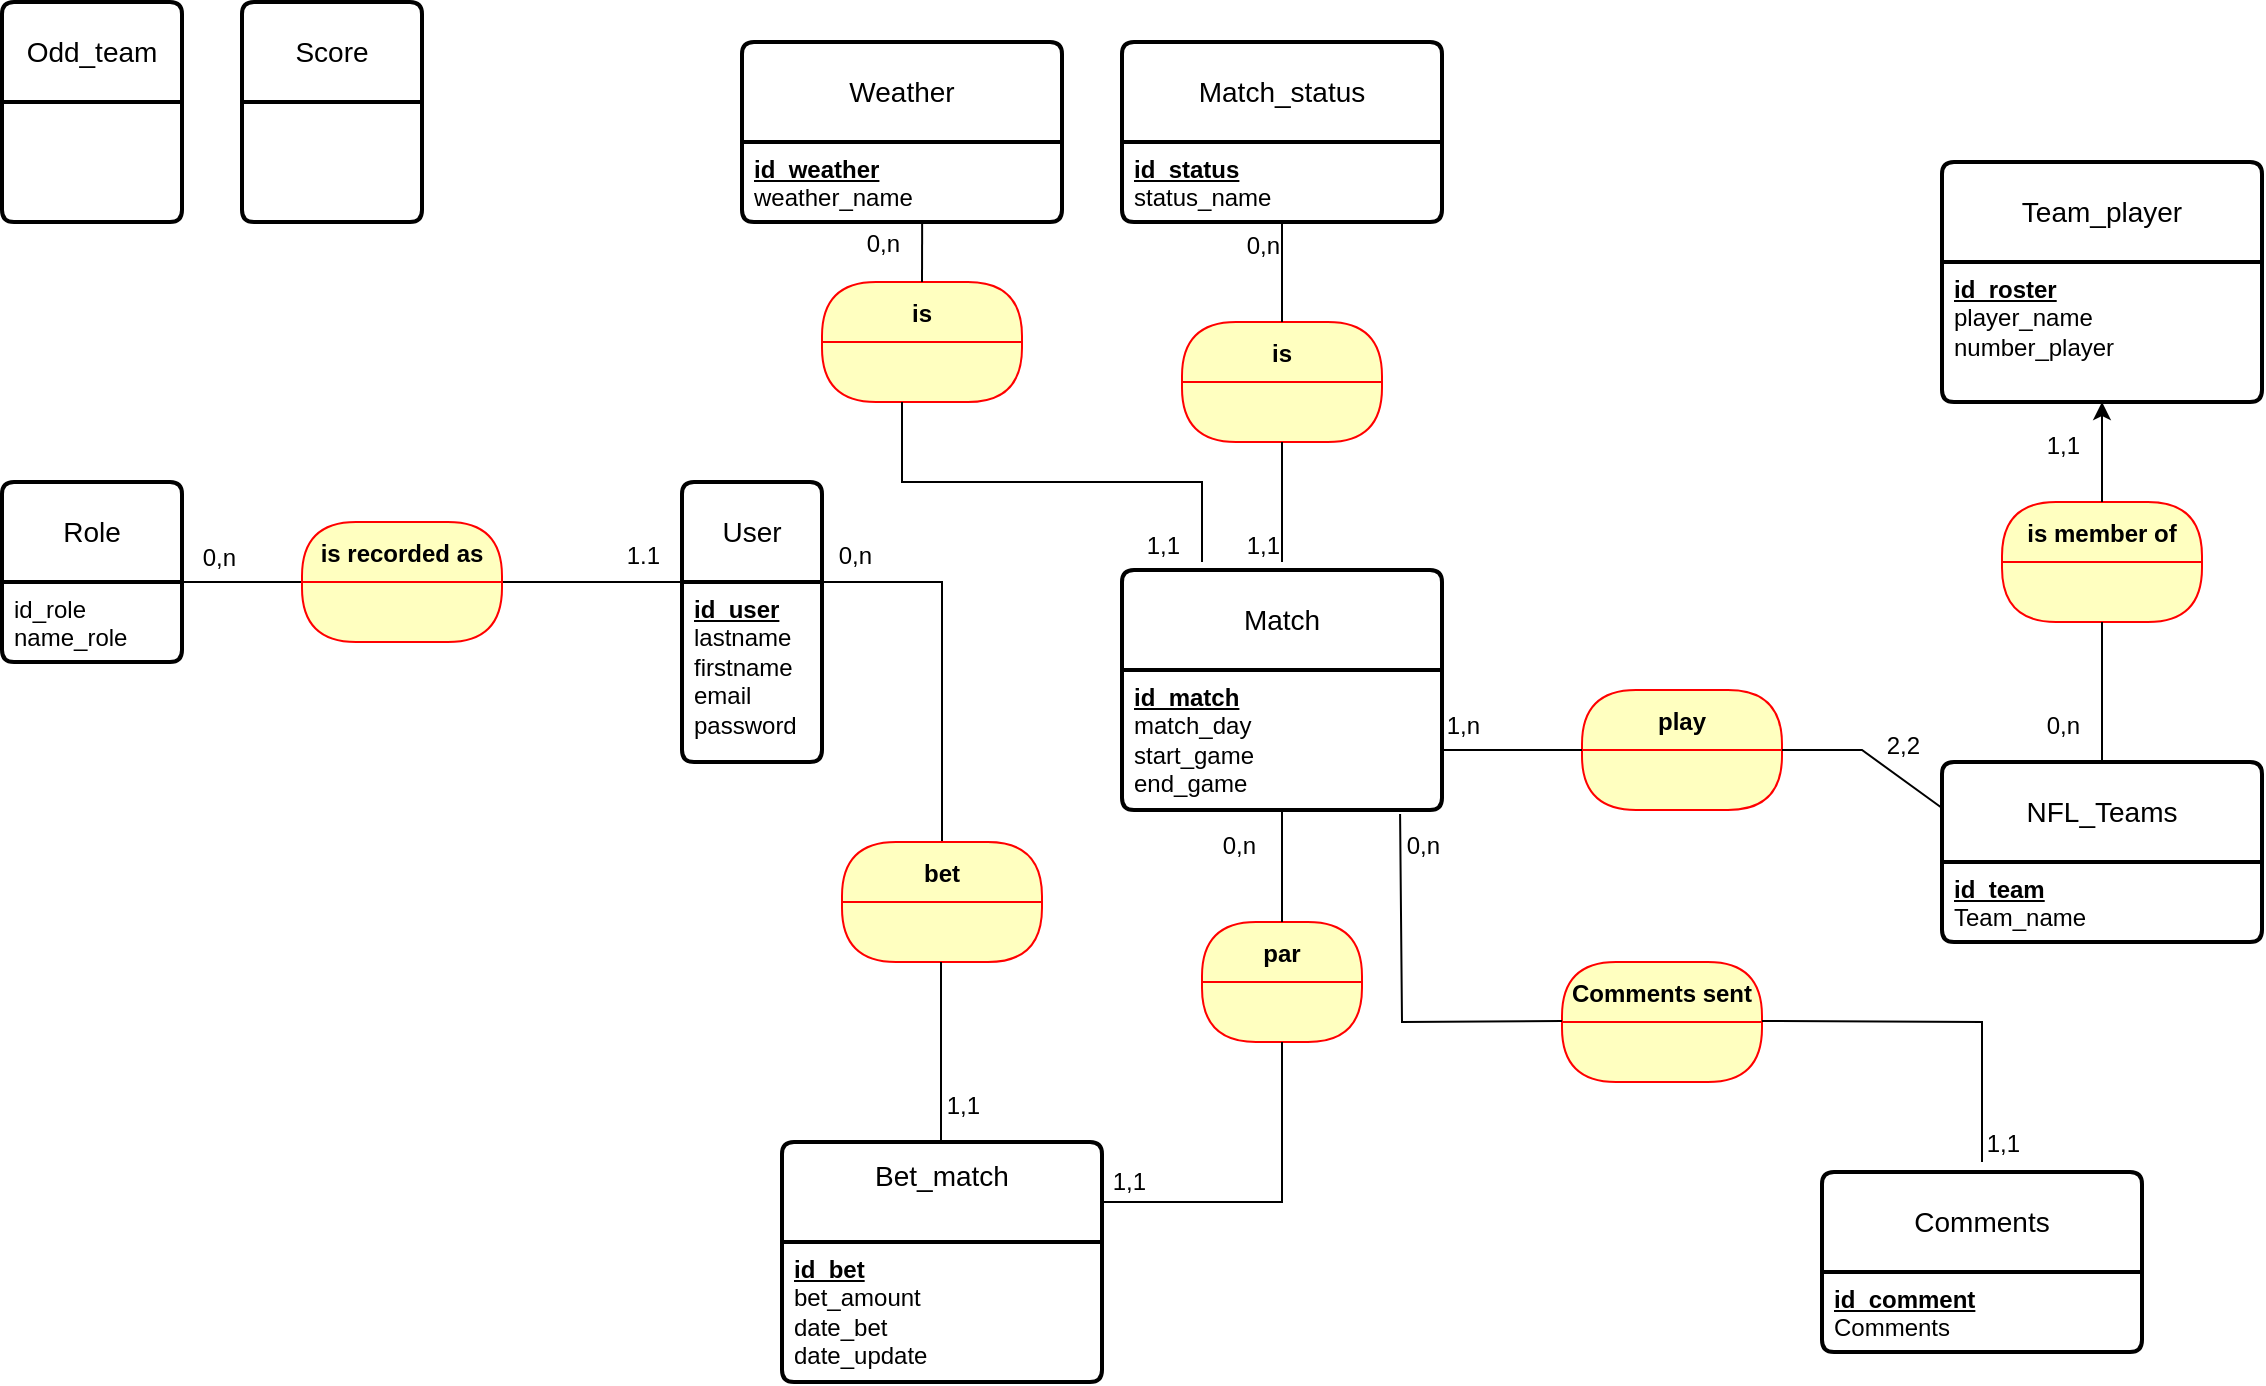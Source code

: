 <mxfile version="21.3.4" type="github">
  <diagram name="Page-1" id="Gw6h3Obzz_ftjXIXXvwf">
    <mxGraphModel dx="1290" dy="511" grid="1" gridSize="10" guides="1" tooltips="1" connect="1" arrows="1" fold="1" page="1" pageScale="1" pageWidth="1169" pageHeight="827" math="0" shadow="0">
      <root>
        <mxCell id="0" />
        <mxCell id="1" parent="0" />
        <mxCell id="wsKt21fqOUYOqHdjAf_r-4" value="Match" style="swimlane;childLayout=stackLayout;horizontal=1;startSize=50;horizontalStack=0;rounded=1;fontSize=14;fontStyle=0;strokeWidth=2;resizeParent=0;resizeLast=1;shadow=0;dashed=0;align=center;arcSize=4;whiteSpace=wrap;html=1;" parent="1" vertex="1">
          <mxGeometry x="580" y="294" width="160" height="120" as="geometry" />
        </mxCell>
        <mxCell id="wsKt21fqOUYOqHdjAf_r-5" value="&lt;div&gt;&lt;b&gt;&lt;u&gt;id_match&lt;/u&gt;&lt;/b&gt;&lt;/div&gt;&lt;div&gt;match_day&lt;br&gt;&lt;/div&gt;&lt;div&gt;start_game&lt;/div&gt;&lt;div&gt;end_game&lt;/div&gt;&lt;div&gt;&lt;br&gt;&lt;/div&gt;&lt;div&gt;&lt;br&gt;&lt;/div&gt;" style="align=left;strokeColor=none;fillColor=none;spacingLeft=4;fontSize=12;verticalAlign=top;resizable=0;rotatable=0;part=1;html=1;" parent="wsKt21fqOUYOqHdjAf_r-4" vertex="1">
          <mxGeometry y="50" width="160" height="70" as="geometry" />
        </mxCell>
        <mxCell id="wsKt21fqOUYOqHdjAf_r-7" value="NFL_Teams" style="swimlane;childLayout=stackLayout;horizontal=1;startSize=50;horizontalStack=0;rounded=1;fontSize=14;fontStyle=0;strokeWidth=2;resizeParent=0;resizeLast=1;shadow=0;dashed=0;align=center;arcSize=4;whiteSpace=wrap;html=1;" parent="1" vertex="1">
          <mxGeometry x="990" y="390" width="160" height="90" as="geometry" />
        </mxCell>
        <mxCell id="wsKt21fqOUYOqHdjAf_r-8" value="&lt;div&gt;&lt;b&gt;&lt;u&gt;id_team&lt;/u&gt;&lt;/b&gt;&lt;/div&gt;&lt;div&gt;Team_name&lt;/div&gt;&lt;div&gt;&lt;br&gt;&lt;/div&gt;" style="align=left;strokeColor=none;fillColor=none;spacingLeft=4;fontSize=12;verticalAlign=top;resizable=0;rotatable=0;part=1;html=1;" parent="wsKt21fqOUYOqHdjAf_r-7" vertex="1">
          <mxGeometry y="50" width="160" height="40" as="geometry" />
        </mxCell>
        <mxCell id="5XFzmEXr4MJCosm6xX2L-1" value="User" style="swimlane;childLayout=stackLayout;horizontal=1;startSize=50;horizontalStack=0;rounded=1;fontSize=14;fontStyle=0;strokeWidth=2;resizeParent=0;resizeLast=1;shadow=0;dashed=0;align=center;arcSize=4;whiteSpace=wrap;html=1;" parent="1" vertex="1">
          <mxGeometry x="360" y="250" width="70" height="140" as="geometry" />
        </mxCell>
        <mxCell id="5XFzmEXr4MJCosm6xX2L-2" value="&lt;div&gt;&lt;b&gt;&lt;u&gt;id_user&lt;/u&gt;&lt;/b&gt;&lt;/div&gt;&lt;div&gt;lastname&lt;/div&gt;&lt;div&gt;firstname&lt;/div&gt;&lt;div&gt;email&lt;/div&gt;&lt;div&gt;password&lt;/div&gt;&lt;div&gt;&lt;br&gt;&lt;/div&gt;&lt;div&gt;&lt;br&gt;&lt;/div&gt;" style="align=left;strokeColor=none;fillColor=none;spacingLeft=4;fontSize=12;verticalAlign=top;resizable=0;rotatable=0;part=1;html=1;" parent="5XFzmEXr4MJCosm6xX2L-1" vertex="1">
          <mxGeometry y="50" width="70" height="90" as="geometry" />
        </mxCell>
        <mxCell id="5XFzmEXr4MJCosm6xX2L-3" value="&lt;div&gt;Bet_match&lt;/div&gt;&lt;div&gt;&lt;br&gt;&lt;/div&gt;" style="swimlane;childLayout=stackLayout;horizontal=1;startSize=50;horizontalStack=0;rounded=1;fontSize=14;fontStyle=0;strokeWidth=2;resizeParent=0;resizeLast=1;shadow=0;dashed=0;align=center;arcSize=4;whiteSpace=wrap;html=1;" parent="1" vertex="1">
          <mxGeometry x="410" y="580" width="160" height="120" as="geometry" />
        </mxCell>
        <mxCell id="5XFzmEXr4MJCosm6xX2L-4" value="&lt;div&gt;&lt;b&gt;&lt;u&gt;id_bet&lt;/u&gt;&lt;/b&gt;&lt;/div&gt;&lt;div&gt;bet_amount&lt;/div&gt;&lt;div&gt;date_bet&lt;/div&gt;date_update" style="align=left;strokeColor=none;fillColor=none;spacingLeft=4;fontSize=12;verticalAlign=top;resizable=0;rotatable=0;part=1;html=1;" parent="5XFzmEXr4MJCosm6xX2L-3" vertex="1">
          <mxGeometry y="50" width="160" height="70" as="geometry" />
        </mxCell>
        <mxCell id="GG5rKBl0zWL7bbtaTnsB-2" value="Match_status" style="swimlane;childLayout=stackLayout;horizontal=1;startSize=50;horizontalStack=0;rounded=1;fontSize=14;fontStyle=0;strokeWidth=2;resizeParent=0;resizeLast=1;shadow=0;dashed=0;align=center;arcSize=4;whiteSpace=wrap;html=1;" vertex="1" parent="1">
          <mxGeometry x="580" y="30" width="160" height="90" as="geometry" />
        </mxCell>
        <mxCell id="GG5rKBl0zWL7bbtaTnsB-3" value="&lt;div&gt;&lt;b&gt;&lt;u&gt;id_status&lt;/u&gt;&lt;/b&gt;&lt;/div&gt;&lt;div&gt;status_name&lt;br&gt;&lt;/div&gt;&lt;br&gt;" style="align=left;strokeColor=none;fillColor=none;spacingLeft=4;fontSize=12;verticalAlign=top;resizable=0;rotatable=0;part=1;html=1;" vertex="1" parent="GG5rKBl0zWL7bbtaTnsB-2">
          <mxGeometry y="50" width="160" height="40" as="geometry" />
        </mxCell>
        <mxCell id="GG5rKBl0zWL7bbtaTnsB-4" value="Team_player" style="swimlane;childLayout=stackLayout;horizontal=1;startSize=50;horizontalStack=0;rounded=1;fontSize=14;fontStyle=0;strokeWidth=2;resizeParent=0;resizeLast=1;shadow=0;dashed=0;align=center;arcSize=4;whiteSpace=wrap;html=1;" vertex="1" parent="1">
          <mxGeometry x="990" y="90" width="160" height="120" as="geometry" />
        </mxCell>
        <mxCell id="GG5rKBl0zWL7bbtaTnsB-5" value="&lt;div&gt;&lt;b&gt;&lt;u&gt;id_roster&lt;/u&gt;&lt;/b&gt;&lt;/div&gt;&lt;div&gt;player_name&lt;/div&gt;&lt;div&gt;number_player&lt;/div&gt;&lt;div&gt;&lt;br&gt;&lt;/div&gt;" style="align=left;strokeColor=none;fillColor=none;spacingLeft=4;fontSize=12;verticalAlign=top;resizable=0;rotatable=0;part=1;html=1;" vertex="1" parent="GG5rKBl0zWL7bbtaTnsB-4">
          <mxGeometry y="50" width="160" height="70" as="geometry" />
        </mxCell>
        <mxCell id="GG5rKBl0zWL7bbtaTnsB-6" value="Role" style="swimlane;childLayout=stackLayout;horizontal=1;startSize=50;horizontalStack=0;rounded=1;fontSize=14;fontStyle=0;strokeWidth=2;resizeParent=0;resizeLast=1;shadow=0;dashed=0;align=center;arcSize=4;whiteSpace=wrap;html=1;" vertex="1" parent="1">
          <mxGeometry x="20" y="250" width="90" height="90" as="geometry" />
        </mxCell>
        <mxCell id="GG5rKBl0zWL7bbtaTnsB-7" value="&lt;div&gt;id_role&lt;/div&gt;&lt;div&gt;name_role&lt;/div&gt;&lt;div&gt;&lt;br&gt;&lt;/div&gt;" style="align=left;strokeColor=none;fillColor=none;spacingLeft=4;fontSize=12;verticalAlign=top;resizable=0;rotatable=0;part=1;html=1;" vertex="1" parent="GG5rKBl0zWL7bbtaTnsB-6">
          <mxGeometry y="50" width="90" height="40" as="geometry" />
        </mxCell>
        <mxCell id="GG5rKBl0zWL7bbtaTnsB-11" value="" style="endArrow=none;html=1;rounded=0;entryX=0;entryY=0;entryDx=0;entryDy=0;exitX=1;exitY=0;exitDx=0;exitDy=0;" edge="1" parent="1" source="GG5rKBl0zWL7bbtaTnsB-7" target="5XFzmEXr4MJCosm6xX2L-2">
          <mxGeometry relative="1" as="geometry">
            <mxPoint x="180" y="300" as="sourcePoint" />
            <mxPoint x="340" y="300" as="targetPoint" />
          </mxGeometry>
        </mxCell>
        <mxCell id="GG5rKBl0zWL7bbtaTnsB-12" value="1.1" style="resizable=0;html=1;whiteSpace=wrap;align=right;verticalAlign=bottom;" connectable="0" vertex="1" parent="GG5rKBl0zWL7bbtaTnsB-11">
          <mxGeometry x="1" relative="1" as="geometry">
            <mxPoint x="-10" y="-5" as="offset" />
          </mxGeometry>
        </mxCell>
        <mxCell id="GG5rKBl0zWL7bbtaTnsB-13" value="0,n" style="resizable=0;html=1;whiteSpace=wrap;align=right;verticalAlign=bottom;" connectable="0" vertex="1" parent="1">
          <mxGeometry x="210" y="270" as="geometry">
            <mxPoint x="-72" y="26" as="offset" />
          </mxGeometry>
        </mxCell>
        <mxCell id="GG5rKBl0zWL7bbtaTnsB-15" value="is recorded as" style="swimlane;fontStyle=1;align=center;verticalAlign=middle;childLayout=stackLayout;horizontal=1;startSize=30;horizontalStack=0;resizeParent=0;resizeLast=1;container=0;fontColor=#000000;collapsible=0;rounded=1;arcSize=30;strokeColor=#ff0000;fillColor=#ffffc0;swimlaneFillColor=#ffffc0;dropTarget=0;" vertex="1" parent="1">
          <mxGeometry x="170" y="270" width="100" height="60" as="geometry" />
        </mxCell>
        <mxCell id="GG5rKBl0zWL7bbtaTnsB-31" value="" style="endArrow=none;html=1;rounded=0;exitX=1;exitY=0;exitDx=0;exitDy=0;" edge="1" parent="1" source="5XFzmEXr4MJCosm6xX2L-2">
          <mxGeometry relative="1" as="geometry">
            <mxPoint x="430" y="300" as="sourcePoint" />
            <mxPoint x="490" y="430" as="targetPoint" />
            <Array as="points">
              <mxPoint x="490" y="300" />
            </Array>
          </mxGeometry>
        </mxCell>
        <mxCell id="GG5rKBl0zWL7bbtaTnsB-30" value="bet" style="swimlane;fontStyle=1;align=center;verticalAlign=middle;childLayout=stackLayout;horizontal=1;startSize=30;horizontalStack=0;resizeParent=0;resizeLast=1;container=0;fontColor=#000000;collapsible=0;rounded=1;arcSize=30;strokeColor=#ff0000;fillColor=#ffffc0;swimlaneFillColor=#ffffc0;dropTarget=0;" vertex="1" parent="1">
          <mxGeometry x="440" y="430" width="100" height="60" as="geometry" />
        </mxCell>
        <mxCell id="GG5rKBl0zWL7bbtaTnsB-34" value="" style="endArrow=none;html=1;rounded=0;" edge="1" parent="1">
          <mxGeometry relative="1" as="geometry">
            <mxPoint x="489.5" y="490" as="sourcePoint" />
            <mxPoint x="489.5" y="580" as="targetPoint" />
          </mxGeometry>
        </mxCell>
        <mxCell id="GG5rKBl0zWL7bbtaTnsB-35" value="1,1" style="resizable=0;html=1;whiteSpace=wrap;align=right;verticalAlign=bottom;" connectable="0" vertex="1" parent="GG5rKBl0zWL7bbtaTnsB-34">
          <mxGeometry x="1" relative="1" as="geometry">
            <mxPoint x="21" y="-10" as="offset" />
          </mxGeometry>
        </mxCell>
        <mxCell id="GG5rKBl0zWL7bbtaTnsB-38" value="0,n" style="resizable=0;html=1;whiteSpace=wrap;align=right;verticalAlign=bottom;" connectable="0" vertex="1" parent="1">
          <mxGeometry x="620" y="480" as="geometry">
            <mxPoint x="-164" y="-185" as="offset" />
          </mxGeometry>
        </mxCell>
        <mxCell id="GG5rKBl0zWL7bbtaTnsB-40" value="par" style="swimlane;fontStyle=1;align=center;verticalAlign=middle;childLayout=stackLayout;horizontal=1;startSize=30;horizontalStack=0;resizeParent=0;resizeLast=1;container=0;fontColor=#000000;collapsible=0;rounded=1;arcSize=30;strokeColor=#ff0000;fillColor=#ffffc0;swimlaneFillColor=#ffffc0;dropTarget=0;" vertex="1" parent="1">
          <mxGeometry x="620" y="470" width="80" height="60" as="geometry" />
        </mxCell>
        <mxCell id="GG5rKBl0zWL7bbtaTnsB-41" value="" style="endArrow=none;html=1;rounded=0;entryX=0.5;entryY=1;entryDx=0;entryDy=0;exitX=0.5;exitY=0;exitDx=0;exitDy=0;" edge="1" parent="1" source="GG5rKBl0zWL7bbtaTnsB-40" target="wsKt21fqOUYOqHdjAf_r-5">
          <mxGeometry relative="1" as="geometry">
            <mxPoint x="580" y="420" as="sourcePoint" />
            <mxPoint x="740" y="420" as="targetPoint" />
            <Array as="points" />
          </mxGeometry>
        </mxCell>
        <mxCell id="GG5rKBl0zWL7bbtaTnsB-43" value="" style="endArrow=none;html=1;rounded=0;entryX=0.5;entryY=1;entryDx=0;entryDy=0;" edge="1" parent="1" target="GG5rKBl0zWL7bbtaTnsB-40">
          <mxGeometry relative="1" as="geometry">
            <mxPoint x="570" y="610" as="sourcePoint" />
            <mxPoint x="720" y="530" as="targetPoint" />
            <Array as="points">
              <mxPoint x="660" y="610" />
            </Array>
          </mxGeometry>
        </mxCell>
        <mxCell id="GG5rKBl0zWL7bbtaTnsB-46" value="is" style="swimlane;fontStyle=1;align=center;verticalAlign=middle;childLayout=stackLayout;horizontal=1;startSize=30;horizontalStack=0;resizeParent=0;resizeLast=1;container=0;fontColor=#000000;collapsible=0;rounded=1;arcSize=30;strokeColor=#ff0000;fillColor=#ffffc0;swimlaneFillColor=#ffffc0;dropTarget=0;" vertex="1" parent="1">
          <mxGeometry x="610" y="170" width="100" height="60" as="geometry" />
        </mxCell>
        <mxCell id="GG5rKBl0zWL7bbtaTnsB-47" value="1,1" style="resizable=0;html=1;whiteSpace=wrap;align=right;verticalAlign=bottom;" connectable="0" vertex="1" parent="1">
          <mxGeometry x="520.5" y="580" as="geometry">
            <mxPoint x="73" y="28" as="offset" />
          </mxGeometry>
        </mxCell>
        <mxCell id="GG5rKBl0zWL7bbtaTnsB-48" value="0,n" style="resizable=0;html=1;whiteSpace=wrap;align=right;verticalAlign=bottom;" connectable="0" vertex="1" parent="1">
          <mxGeometry x="720" y="414" as="geometry">
            <mxPoint x="-72" y="26" as="offset" />
          </mxGeometry>
        </mxCell>
        <mxCell id="GG5rKBl0zWL7bbtaTnsB-49" value="" style="endArrow=none;html=1;rounded=0;exitX=0.5;exitY=1;exitDx=0;exitDy=0;" edge="1" parent="1" source="GG5rKBl0zWL7bbtaTnsB-46">
          <mxGeometry relative="1" as="geometry">
            <mxPoint x="500" y="290" as="sourcePoint" />
            <mxPoint x="660" y="290" as="targetPoint" />
          </mxGeometry>
        </mxCell>
        <mxCell id="GG5rKBl0zWL7bbtaTnsB-50" value="1,1" style="resizable=0;html=1;whiteSpace=wrap;align=right;verticalAlign=bottom;" connectable="0" vertex="1" parent="GG5rKBl0zWL7bbtaTnsB-49">
          <mxGeometry x="1" relative="1" as="geometry" />
        </mxCell>
        <mxCell id="GG5rKBl0zWL7bbtaTnsB-51" value="" style="endArrow=none;html=1;rounded=0;exitX=0.5;exitY=1;exitDx=0;exitDy=0;entryX=0.5;entryY=0;entryDx=0;entryDy=0;" edge="1" parent="1" source="GG5rKBl0zWL7bbtaTnsB-3" target="GG5rKBl0zWL7bbtaTnsB-46">
          <mxGeometry relative="1" as="geometry">
            <mxPoint x="550" y="149.5" as="sourcePoint" />
            <mxPoint x="710" y="149.5" as="targetPoint" />
          </mxGeometry>
        </mxCell>
        <mxCell id="GG5rKBl0zWL7bbtaTnsB-52" value="0,n" style="resizable=0;html=1;whiteSpace=wrap;align=right;verticalAlign=bottom;" connectable="0" vertex="1" parent="GG5rKBl0zWL7bbtaTnsB-51">
          <mxGeometry x="1" relative="1" as="geometry">
            <mxPoint y="-30" as="offset" />
          </mxGeometry>
        </mxCell>
        <mxCell id="GG5rKBl0zWL7bbtaTnsB-58" value="" style="edgeStyle=orthogonalEdgeStyle;rounded=0;orthogonalLoop=1;jettySize=auto;html=1;" edge="1" parent="1" source="GG5rKBl0zWL7bbtaTnsB-53" target="GG5rKBl0zWL7bbtaTnsB-5">
          <mxGeometry relative="1" as="geometry" />
        </mxCell>
        <mxCell id="GG5rKBl0zWL7bbtaTnsB-53" value="is member of" style="swimlane;fontStyle=1;align=center;verticalAlign=middle;childLayout=stackLayout;horizontal=1;startSize=30;horizontalStack=0;resizeParent=0;resizeLast=1;container=0;fontColor=#000000;collapsible=0;rounded=1;arcSize=30;strokeColor=#ff0000;fillColor=#ffffc0;swimlaneFillColor=#ffffc0;dropTarget=0;" vertex="1" parent="1">
          <mxGeometry x="1020" y="260" width="100" height="60" as="geometry" />
        </mxCell>
        <mxCell id="GG5rKBl0zWL7bbtaTnsB-54" value="" style="endArrow=none;html=1;rounded=0;entryX=0.5;entryY=0;entryDx=0;entryDy=0;exitX=0.5;exitY=1;exitDx=0;exitDy=0;" edge="1" parent="1" source="GG5rKBl0zWL7bbtaTnsB-5" target="GG5rKBl0zWL7bbtaTnsB-53">
          <mxGeometry relative="1" as="geometry">
            <mxPoint x="930" y="240" as="sourcePoint" />
            <mxPoint x="1090" y="240" as="targetPoint" />
          </mxGeometry>
        </mxCell>
        <mxCell id="GG5rKBl0zWL7bbtaTnsB-55" value="1,1" style="resizable=0;html=1;whiteSpace=wrap;align=right;verticalAlign=bottom;" connectable="0" vertex="1" parent="GG5rKBl0zWL7bbtaTnsB-54">
          <mxGeometry x="1" relative="1" as="geometry">
            <mxPoint x="-10" y="-20" as="offset" />
          </mxGeometry>
        </mxCell>
        <mxCell id="GG5rKBl0zWL7bbtaTnsB-56" value="" style="endArrow=none;html=1;rounded=0;exitX=0.5;exitY=1;exitDx=0;exitDy=0;entryX=0.5;entryY=0;entryDx=0;entryDy=0;" edge="1" parent="1" source="GG5rKBl0zWL7bbtaTnsB-53" target="wsKt21fqOUYOqHdjAf_r-7">
          <mxGeometry relative="1" as="geometry">
            <mxPoint x="1060" y="330" as="sourcePoint" />
            <mxPoint x="1220" y="330" as="targetPoint" />
          </mxGeometry>
        </mxCell>
        <mxCell id="GG5rKBl0zWL7bbtaTnsB-57" value="0,n" style="resizable=0;html=1;whiteSpace=wrap;align=right;verticalAlign=bottom;" connectable="0" vertex="1" parent="GG5rKBl0zWL7bbtaTnsB-56">
          <mxGeometry x="1" relative="1" as="geometry">
            <mxPoint x="-10" y="-10" as="offset" />
          </mxGeometry>
        </mxCell>
        <mxCell id="GG5rKBl0zWL7bbtaTnsB-59" value="play" style="swimlane;fontStyle=1;align=center;verticalAlign=middle;childLayout=stackLayout;horizontal=1;startSize=30;horizontalStack=0;resizeParent=0;resizeLast=1;container=0;fontColor=#000000;collapsible=0;rounded=1;arcSize=30;strokeColor=#ff0000;fillColor=#ffffc0;swimlaneFillColor=#ffffc0;dropTarget=0;" vertex="1" parent="1">
          <mxGeometry x="810" y="354" width="100" height="60" as="geometry" />
        </mxCell>
        <mxCell id="GG5rKBl0zWL7bbtaTnsB-60" value="" style="endArrow=none;html=1;rounded=0;exitX=1;exitY=0.5;exitDx=0;exitDy=0;" edge="1" parent="1" source="GG5rKBl0zWL7bbtaTnsB-59">
          <mxGeometry relative="1" as="geometry">
            <mxPoint x="830" y="413" as="sourcePoint" />
            <mxPoint x="990" y="413" as="targetPoint" />
            <Array as="points">
              <mxPoint x="950" y="384" />
            </Array>
          </mxGeometry>
        </mxCell>
        <mxCell id="GG5rKBl0zWL7bbtaTnsB-61" value="2,2" style="resizable=0;html=1;whiteSpace=wrap;align=right;verticalAlign=bottom;" connectable="0" vertex="1" parent="GG5rKBl0zWL7bbtaTnsB-60">
          <mxGeometry x="1" relative="1" as="geometry">
            <mxPoint x="-10" y="-23" as="offset" />
          </mxGeometry>
        </mxCell>
        <mxCell id="GG5rKBl0zWL7bbtaTnsB-62" value="" style="endArrow=none;html=1;rounded=0;exitX=1;exitY=0.75;exitDx=0;exitDy=0;" edge="1" parent="1" source="wsKt21fqOUYOqHdjAf_r-4">
          <mxGeometry relative="1" as="geometry">
            <mxPoint x="710" y="383.5" as="sourcePoint" />
            <mxPoint x="810" y="384" as="targetPoint" />
          </mxGeometry>
        </mxCell>
        <mxCell id="GG5rKBl0zWL7bbtaTnsB-63" value="1,n" style="resizable=0;html=1;whiteSpace=wrap;align=right;verticalAlign=bottom;" connectable="0" vertex="1" parent="GG5rKBl0zWL7bbtaTnsB-62">
          <mxGeometry x="1" relative="1" as="geometry">
            <mxPoint x="-50" y="-4" as="offset" />
          </mxGeometry>
        </mxCell>
        <mxCell id="GG5rKBl0zWL7bbtaTnsB-64" value="Weather" style="swimlane;childLayout=stackLayout;horizontal=1;startSize=50;horizontalStack=0;rounded=1;fontSize=14;fontStyle=0;strokeWidth=2;resizeParent=0;resizeLast=1;shadow=0;dashed=0;align=center;arcSize=4;whiteSpace=wrap;html=1;" vertex="1" parent="1">
          <mxGeometry x="390" y="30" width="160" height="90" as="geometry" />
        </mxCell>
        <mxCell id="GG5rKBl0zWL7bbtaTnsB-65" value="&lt;div&gt;&lt;b&gt;&lt;u&gt;id_weather&lt;/u&gt;&lt;/b&gt;&lt;/div&gt;&lt;div&gt;weather_name&lt;br&gt;&lt;/div&gt;" style="align=left;strokeColor=none;fillColor=none;spacingLeft=4;fontSize=12;verticalAlign=top;resizable=0;rotatable=0;part=1;html=1;" vertex="1" parent="GG5rKBl0zWL7bbtaTnsB-64">
          <mxGeometry y="50" width="160" height="40" as="geometry" />
        </mxCell>
        <mxCell id="GG5rKBl0zWL7bbtaTnsB-66" value="is" style="swimlane;fontStyle=1;align=center;verticalAlign=middle;childLayout=stackLayout;horizontal=1;startSize=30;horizontalStack=0;resizeParent=0;resizeLast=1;container=0;fontColor=#000000;collapsible=0;rounded=1;arcSize=30;strokeColor=#ff0000;fillColor=#ffffc0;swimlaneFillColor=#ffffc0;dropTarget=0;" vertex="1" parent="1">
          <mxGeometry x="430" y="150" width="100" height="60" as="geometry" />
        </mxCell>
        <mxCell id="GG5rKBl0zWL7bbtaTnsB-67" value="" style="endArrow=none;html=1;rounded=0;" edge="1" parent="1">
          <mxGeometry relative="1" as="geometry">
            <mxPoint x="470" y="210" as="sourcePoint" />
            <mxPoint x="620" y="290" as="targetPoint" />
            <Array as="points">
              <mxPoint x="470" y="250" />
              <mxPoint x="620" y="250" />
            </Array>
          </mxGeometry>
        </mxCell>
        <mxCell id="GG5rKBl0zWL7bbtaTnsB-68" value="1,1" style="resizable=0;html=1;whiteSpace=wrap;align=right;verticalAlign=bottom;" connectable="0" vertex="1" parent="GG5rKBl0zWL7bbtaTnsB-67">
          <mxGeometry x="1" relative="1" as="geometry">
            <mxPoint x="-10" as="offset" />
          </mxGeometry>
        </mxCell>
        <mxCell id="GG5rKBl0zWL7bbtaTnsB-69" value="" style="endArrow=none;html=1;rounded=0;exitX=0.563;exitY=1;exitDx=0;exitDy=0;exitPerimeter=0;entryX=0.5;entryY=0;entryDx=0;entryDy=0;" edge="1" parent="1" source="GG5rKBl0zWL7bbtaTnsB-65" target="GG5rKBl0zWL7bbtaTnsB-66">
          <mxGeometry relative="1" as="geometry">
            <mxPoint x="330" y="149" as="sourcePoint" />
            <mxPoint x="480" y="150" as="targetPoint" />
          </mxGeometry>
        </mxCell>
        <mxCell id="GG5rKBl0zWL7bbtaTnsB-70" value="0,n" style="resizable=0;html=1;whiteSpace=wrap;align=right;verticalAlign=bottom;" connectable="0" vertex="1" parent="GG5rKBl0zWL7bbtaTnsB-69">
          <mxGeometry x="1" relative="1" as="geometry">
            <mxPoint x="-10" y="-10" as="offset" />
          </mxGeometry>
        </mxCell>
        <mxCell id="GG5rKBl0zWL7bbtaTnsB-71" value="Comments" style="swimlane;childLayout=stackLayout;horizontal=1;startSize=50;horizontalStack=0;rounded=1;fontSize=14;fontStyle=0;strokeWidth=2;resizeParent=0;resizeLast=1;shadow=0;dashed=0;align=center;arcSize=4;whiteSpace=wrap;html=1;" vertex="1" parent="1">
          <mxGeometry x="930" y="595" width="160" height="90" as="geometry" />
        </mxCell>
        <mxCell id="GG5rKBl0zWL7bbtaTnsB-72" value="&lt;div&gt;&lt;b&gt;&lt;u&gt;id_comment&lt;/u&gt;&lt;/b&gt;&lt;/div&gt;&lt;div&gt;Comments&lt;/div&gt;&lt;div&gt;&lt;br&gt;&lt;/div&gt;" style="align=left;strokeColor=none;fillColor=none;spacingLeft=4;fontSize=12;verticalAlign=top;resizable=0;rotatable=0;part=1;html=1;" vertex="1" parent="GG5rKBl0zWL7bbtaTnsB-71">
          <mxGeometry y="50" width="160" height="40" as="geometry" />
        </mxCell>
        <mxCell id="GG5rKBl0zWL7bbtaTnsB-73" value="Comments sent" style="swimlane;fontStyle=1;align=center;verticalAlign=middle;childLayout=stackLayout;horizontal=1;startSize=30;horizontalStack=0;resizeParent=0;resizeLast=1;container=0;fontColor=#000000;collapsible=0;rounded=1;arcSize=30;strokeColor=#ff0000;fillColor=#ffffc0;swimlaneFillColor=#ffffc0;dropTarget=0;" vertex="1" parent="1">
          <mxGeometry x="800" y="490" width="100" height="60" as="geometry" />
        </mxCell>
        <mxCell id="GG5rKBl0zWL7bbtaTnsB-74" value="" style="endArrow=none;html=1;rounded=0;" edge="1" parent="1">
          <mxGeometry relative="1" as="geometry">
            <mxPoint x="900" y="519.5" as="sourcePoint" />
            <mxPoint x="1010" y="590" as="targetPoint" />
            <Array as="points">
              <mxPoint x="1010" y="520" />
            </Array>
          </mxGeometry>
        </mxCell>
        <mxCell id="GG5rKBl0zWL7bbtaTnsB-75" value="1,1" style="resizable=0;html=1;whiteSpace=wrap;align=right;verticalAlign=bottom;" connectable="0" vertex="1" parent="GG5rKBl0zWL7bbtaTnsB-74">
          <mxGeometry x="1" relative="1" as="geometry">
            <mxPoint x="20" as="offset" />
          </mxGeometry>
        </mxCell>
        <mxCell id="GG5rKBl0zWL7bbtaTnsB-76" value="" style="endArrow=none;html=1;rounded=0;exitX=0.869;exitY=1.029;exitDx=0;exitDy=0;exitPerimeter=0;" edge="1" parent="1" source="wsKt21fqOUYOqHdjAf_r-5">
          <mxGeometry relative="1" as="geometry">
            <mxPoint x="640" y="519.5" as="sourcePoint" />
            <mxPoint x="800" y="519.5" as="targetPoint" />
            <Array as="points">
              <mxPoint x="720" y="520" />
            </Array>
          </mxGeometry>
        </mxCell>
        <mxCell id="GG5rKBl0zWL7bbtaTnsB-77" value="0,n" style="resizable=0;html=1;whiteSpace=wrap;align=right;verticalAlign=bottom;" connectable="0" vertex="1" parent="GG5rKBl0zWL7bbtaTnsB-76">
          <mxGeometry x="1" relative="1" as="geometry">
            <mxPoint x="-60" y="-79" as="offset" />
          </mxGeometry>
        </mxCell>
        <mxCell id="GG5rKBl0zWL7bbtaTnsB-82" value="Odd_team" style="swimlane;childLayout=stackLayout;horizontal=1;startSize=50;horizontalStack=0;rounded=1;fontSize=14;fontStyle=0;strokeWidth=2;resizeParent=0;resizeLast=1;shadow=0;dashed=0;align=center;arcSize=4;whiteSpace=wrap;html=1;" vertex="1" parent="1">
          <mxGeometry x="20" y="10" width="90" height="110" as="geometry" />
        </mxCell>
        <mxCell id="GG5rKBl0zWL7bbtaTnsB-84" value="Score" style="swimlane;childLayout=stackLayout;horizontal=1;startSize=50;horizontalStack=0;rounded=1;fontSize=14;fontStyle=0;strokeWidth=2;resizeParent=0;resizeLast=1;shadow=0;dashed=0;align=center;arcSize=4;whiteSpace=wrap;html=1;" vertex="1" parent="1">
          <mxGeometry x="140" y="10" width="90" height="110" as="geometry" />
        </mxCell>
      </root>
    </mxGraphModel>
  </diagram>
</mxfile>
